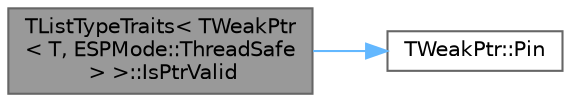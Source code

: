 digraph "TListTypeTraits&lt; TWeakPtr&lt; T, ESPMode::ThreadSafe &gt; &gt;::IsPtrValid"
{
 // INTERACTIVE_SVG=YES
 // LATEX_PDF_SIZE
  bgcolor="transparent";
  edge [fontname=Helvetica,fontsize=10,labelfontname=Helvetica,labelfontsize=10];
  node [fontname=Helvetica,fontsize=10,shape=box,height=0.2,width=0.4];
  rankdir="LR";
  Node1 [id="Node000001",label="TListTypeTraits\< TWeakPtr\l\< T, ESPMode::ThreadSafe\l \> \>::IsPtrValid",height=0.2,width=0.4,color="gray40", fillcolor="grey60", style="filled", fontcolor="black",tooltip=" "];
  Node1 -> Node2 [id="edge1_Node000001_Node000002",color="steelblue1",style="solid",tooltip=" "];
  Node2 [id="Node000002",label="TWeakPtr::Pin",height=0.2,width=0.4,color="grey40", fillcolor="white", style="filled",URL="$da/d84/classTWeakPtr.html#a6c47ad47977109111aabd164077af6bd",tooltip="Converts this weak pointer to a shared pointer that you can use to access the object (if it hasn't ex..."];
}
